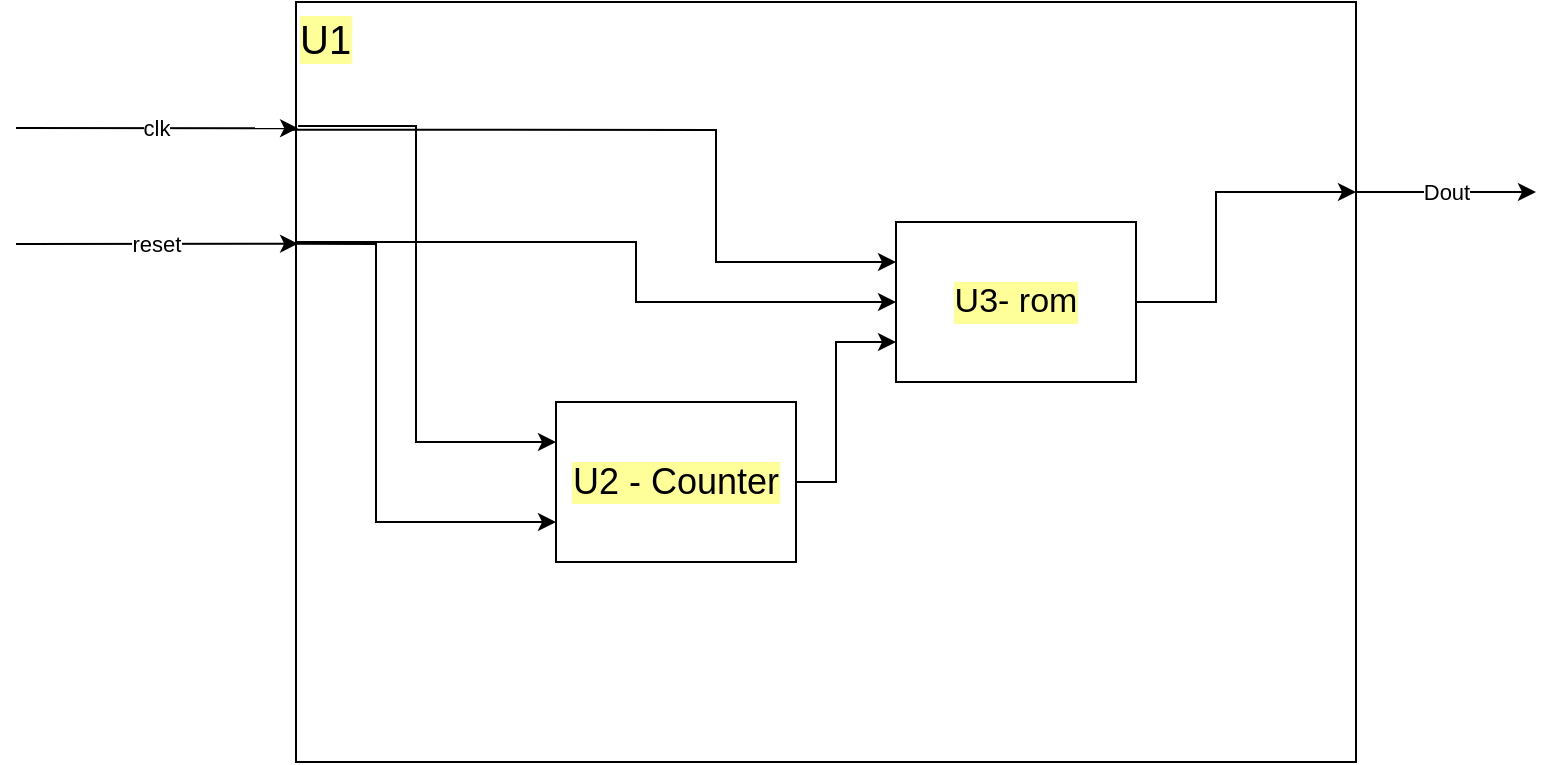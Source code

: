 <mxfile version="16.4.0" type="device"><diagram id="jyJJtC2ujUHcu4cgjHkD" name="Page-1"><mxGraphModel dx="1102" dy="865" grid="1" gridSize="10" guides="1" tooltips="1" connect="1" arrows="1" fold="1" page="1" pageScale="1" pageWidth="850" pageHeight="1100" math="0" shadow="0"><root><mxCell id="0"/><mxCell id="1" parent="0"/><mxCell id="Rbu5Upb1QaIz6BxqztqI-1" value="U1&lt;br style=&quot;font-size: 20px;&quot;&gt;" style="rounded=0;whiteSpace=wrap;html=1;align=left;horizontal=1;verticalAlign=top;fontSize=20;labelBackgroundColor=#FFFF99;" vertex="1" parent="1"><mxGeometry x="180" y="220" width="530" height="380" as="geometry"/></mxCell><mxCell id="Rbu5Upb1QaIz6BxqztqI-2" value="clk" style="endArrow=classic;html=1;rounded=0;entryX=0.002;entryY=0.166;entryDx=0;entryDy=0;entryPerimeter=0;" edge="1" parent="1" target="Rbu5Upb1QaIz6BxqztqI-1"><mxGeometry width="50" height="50" relative="1" as="geometry"><mxPoint x="40" y="283" as="sourcePoint"/><mxPoint x="450" y="420" as="targetPoint"/></mxGeometry></mxCell><mxCell id="Rbu5Upb1QaIz6BxqztqI-3" value="reset" style="endArrow=classic;html=1;rounded=0;entryX=0.002;entryY=0.318;entryDx=0;entryDy=0;entryPerimeter=0;" edge="1" parent="1" target="Rbu5Upb1QaIz6BxqztqI-1"><mxGeometry width="50" height="50" relative="1" as="geometry"><mxPoint x="40" y="341" as="sourcePoint"/><mxPoint x="440" y="460" as="targetPoint"/></mxGeometry></mxCell><mxCell id="Rbu5Upb1QaIz6BxqztqI-4" value="Dout" style="endArrow=classic;html=1;rounded=0;exitX=1;exitY=0.25;exitDx=0;exitDy=0;" edge="1" parent="1" source="Rbu5Upb1QaIz6BxqztqI-1"><mxGeometry width="50" height="50" relative="1" as="geometry"><mxPoint x="390" y="510" as="sourcePoint"/><mxPoint x="800" y="315" as="targetPoint"/></mxGeometry></mxCell><mxCell id="Rbu5Upb1QaIz6BxqztqI-5" value="U2 - Counter" style="rounded=0;whiteSpace=wrap;html=1;labelBackgroundColor=#FFFF99;fontSize=18;" vertex="1" parent="1"><mxGeometry x="310" y="420" width="120" height="80" as="geometry"/></mxCell><mxCell id="Rbu5Upb1QaIz6BxqztqI-6" value="U3- rom" style="rounded=0;whiteSpace=wrap;html=1;labelBackgroundColor=#FFFF99;fontSize=17;" vertex="1" parent="1"><mxGeometry x="480" y="330" width="120" height="80" as="geometry"/></mxCell><mxCell id="Rbu5Upb1QaIz6BxqztqI-7" value="" style="endArrow=classic;html=1;rounded=0;entryX=0;entryY=0.25;entryDx=0;entryDy=0;exitX=0.002;exitY=0.163;exitDx=0;exitDy=0;exitPerimeter=0;" edge="1" parent="1" source="Rbu5Upb1QaIz6BxqztqI-1" target="Rbu5Upb1QaIz6BxqztqI-5"><mxGeometry width="50" height="50" relative="1" as="geometry"><mxPoint x="390" y="510" as="sourcePoint"/><mxPoint x="440" y="460" as="targetPoint"/><Array as="points"><mxPoint x="240" y="282"/><mxPoint x="240" y="440"/></Array></mxGeometry></mxCell><mxCell id="Rbu5Upb1QaIz6BxqztqI-8" value="" style="endArrow=classic;html=1;rounded=0;entryX=0;entryY=0.75;entryDx=0;entryDy=0;exitX=0;exitY=0.318;exitDx=0;exitDy=0;exitPerimeter=0;" edge="1" parent="1" source="Rbu5Upb1QaIz6BxqztqI-1" target="Rbu5Upb1QaIz6BxqztqI-5"><mxGeometry width="50" height="50" relative="1" as="geometry"><mxPoint x="191.06" y="291.94" as="sourcePoint"/><mxPoint x="320" y="450" as="targetPoint"/><Array as="points"><mxPoint x="220" y="341"/><mxPoint x="220" y="480"/></Array></mxGeometry></mxCell><mxCell id="Rbu5Upb1QaIz6BxqztqI-9" value="" style="endArrow=classic;html=1;rounded=0;entryX=0;entryY=0.75;entryDx=0;entryDy=0;exitX=1;exitY=0.5;exitDx=0;exitDy=0;" edge="1" parent="1" source="Rbu5Upb1QaIz6BxqztqI-5" target="Rbu5Upb1QaIz6BxqztqI-6"><mxGeometry width="50" height="50" relative="1" as="geometry"><mxPoint x="201.06" y="301.94" as="sourcePoint"/><mxPoint x="330" y="460" as="targetPoint"/><Array as="points"><mxPoint x="450" y="460"/><mxPoint x="450" y="390"/></Array></mxGeometry></mxCell><mxCell id="Rbu5Upb1QaIz6BxqztqI-10" value="" style="endArrow=classic;html=1;rounded=0;entryX=1;entryY=0.25;entryDx=0;entryDy=0;exitX=1;exitY=0.5;exitDx=0;exitDy=0;" edge="1" parent="1" source="Rbu5Upb1QaIz6BxqztqI-6" target="Rbu5Upb1QaIz6BxqztqI-1"><mxGeometry width="50" height="50" relative="1" as="geometry"><mxPoint x="211.06" y="311.94" as="sourcePoint"/><mxPoint x="340" y="470" as="targetPoint"/><Array as="points"><mxPoint x="640" y="370"/><mxPoint x="640" y="315"/></Array></mxGeometry></mxCell><mxCell id="Rbu5Upb1QaIz6BxqztqI-11" value="" style="endArrow=classic;html=1;rounded=0;entryX=0;entryY=0.25;entryDx=0;entryDy=0;exitX=-0.004;exitY=0.168;exitDx=0;exitDy=0;exitPerimeter=0;" edge="1" parent="1" source="Rbu5Upb1QaIz6BxqztqI-1" target="Rbu5Upb1QaIz6BxqztqI-6"><mxGeometry width="50" height="50" relative="1" as="geometry"><mxPoint x="221.06" y="321.94" as="sourcePoint"/><mxPoint x="350" y="480" as="targetPoint"/><Array as="points"><mxPoint x="390" y="284"/><mxPoint x="390" y="350"/></Array></mxGeometry></mxCell><mxCell id="Rbu5Upb1QaIz6BxqztqI-12" value="" style="endArrow=classic;html=1;rounded=0;entryX=0;entryY=0.5;entryDx=0;entryDy=0;" edge="1" parent="1" target="Rbu5Upb1QaIz6BxqztqI-6"><mxGeometry width="50" height="50" relative="1" as="geometry"><mxPoint x="180" y="340" as="sourcePoint"/><mxPoint x="490" y="360" as="targetPoint"/><Array as="points"><mxPoint x="350" y="340"/><mxPoint x="350" y="370"/></Array></mxGeometry></mxCell></root></mxGraphModel></diagram></mxfile>